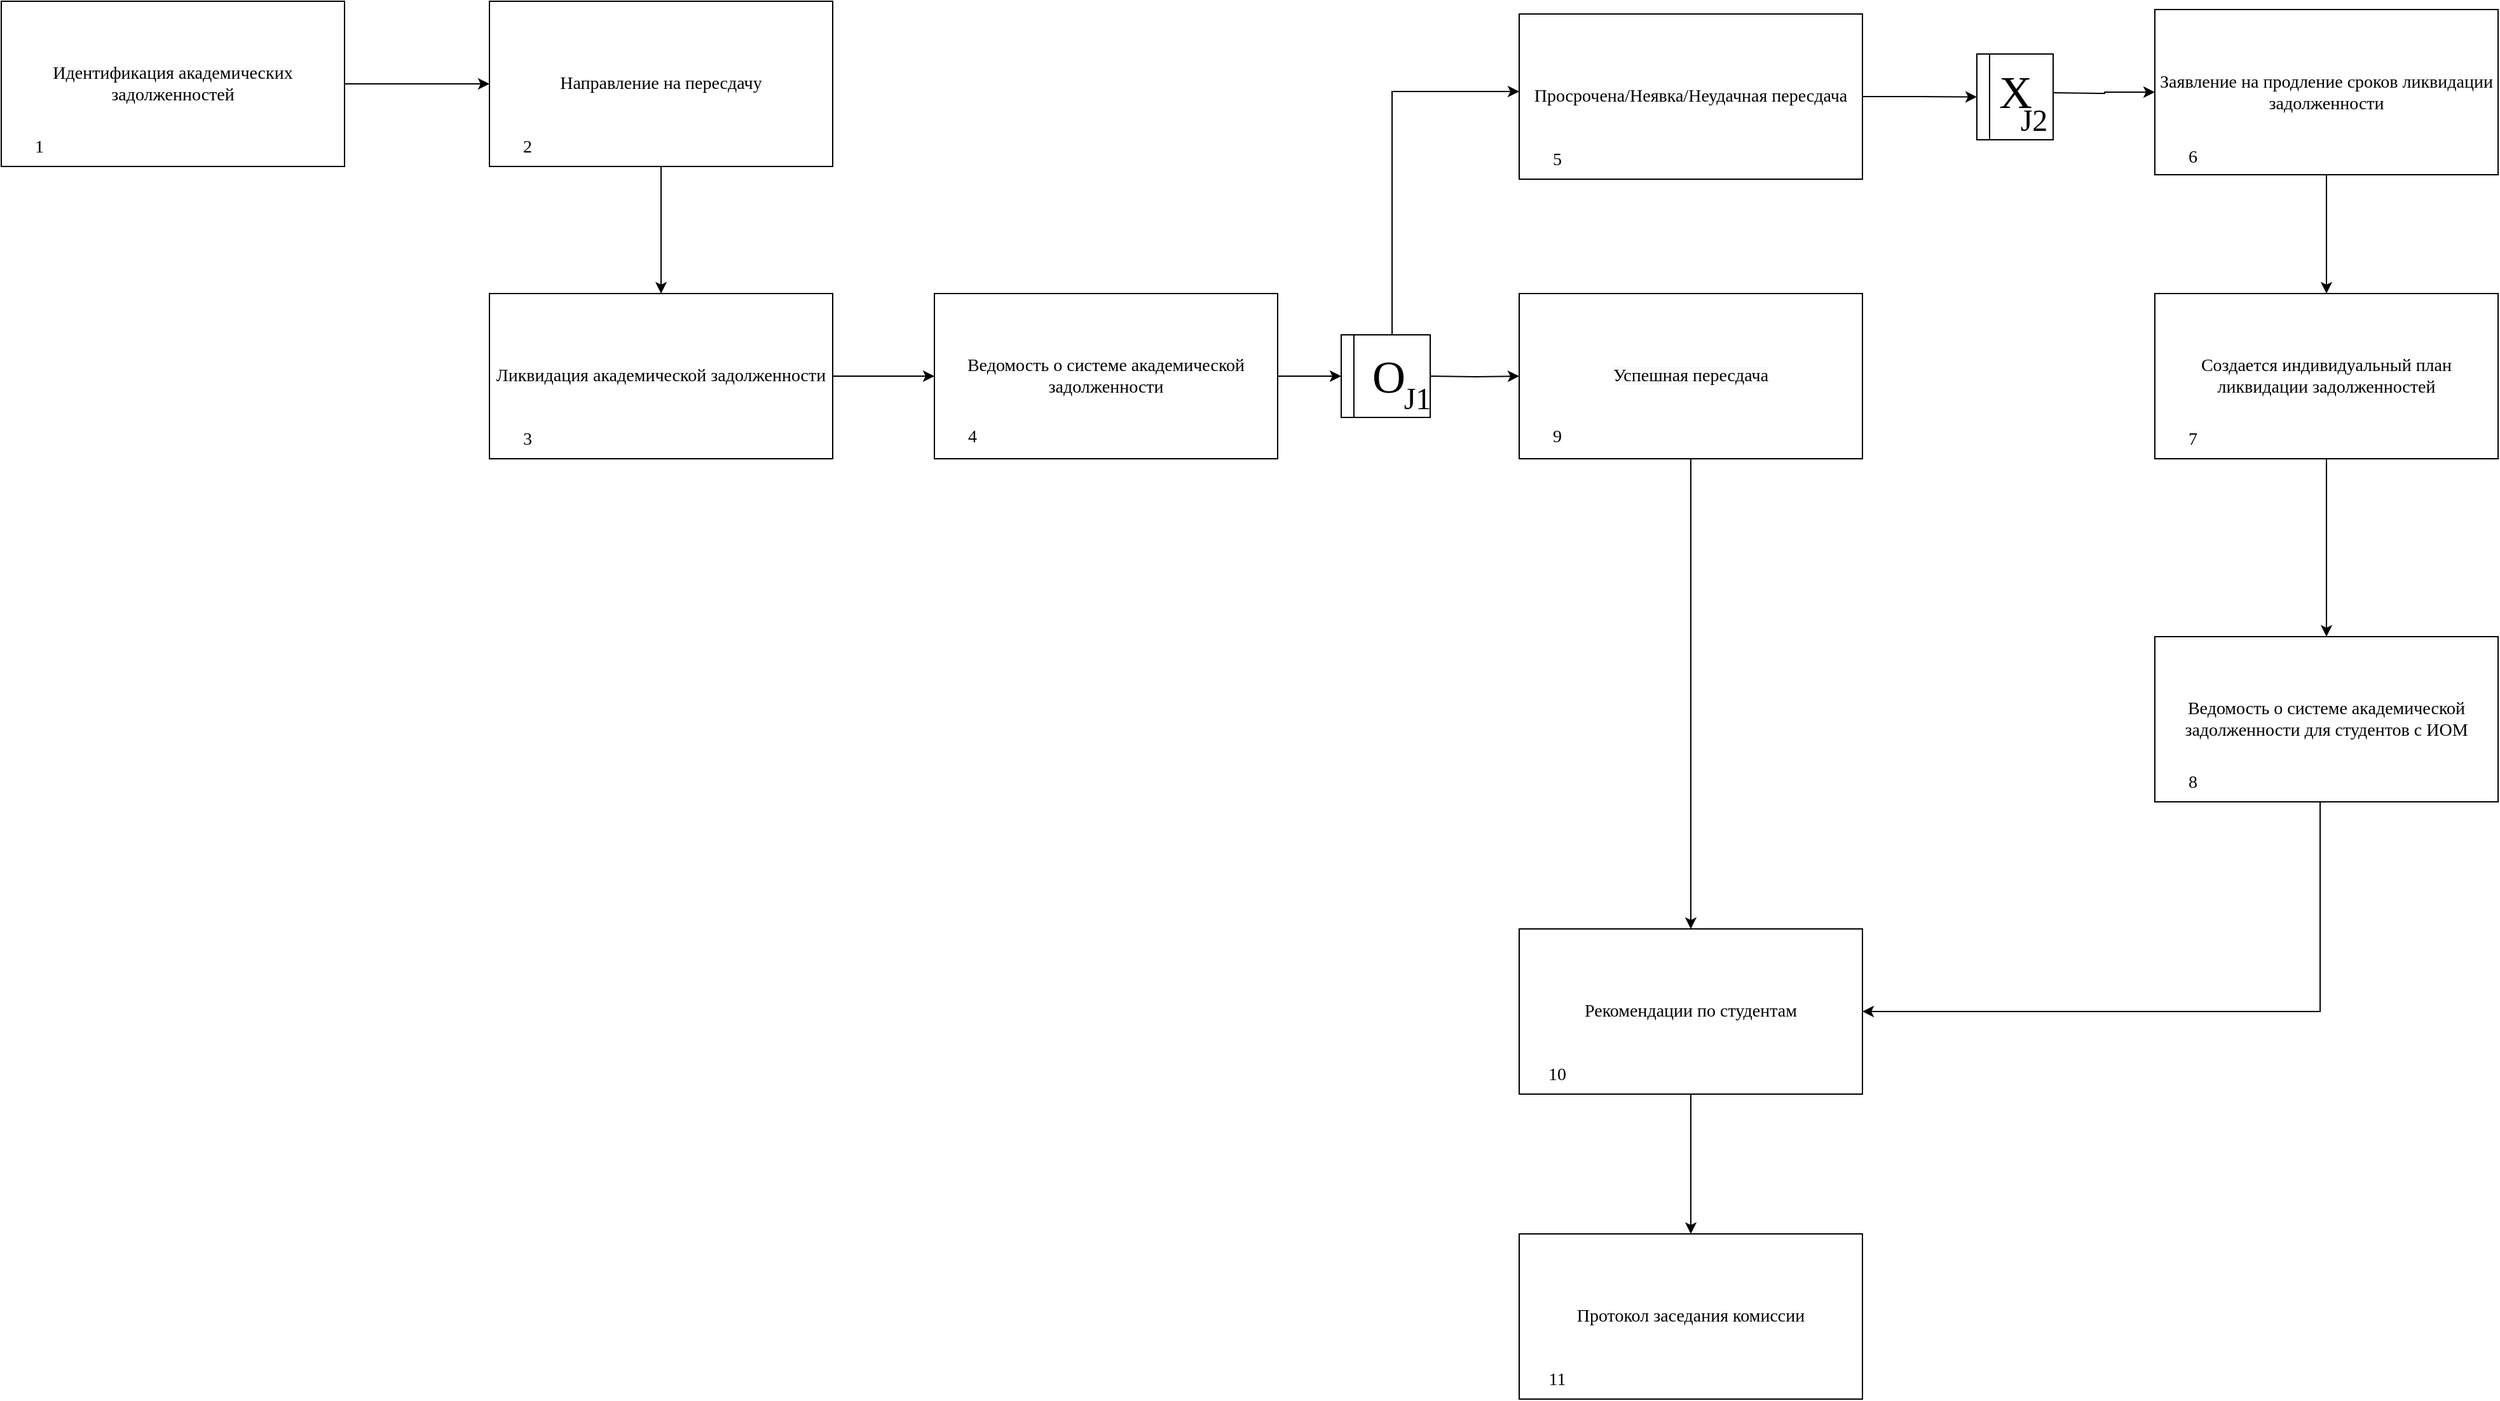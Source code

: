 <mxfile version="27.0.3">
  <diagram name="Страница — 1" id="Sz3Q9xjBe3Nz1H3cepPq">
    <mxGraphModel dx="992" dy="1019" grid="1" gridSize="10" guides="1" tooltips="1" connect="1" arrows="1" fold="1" page="1" pageScale="1" pageWidth="827" pageHeight="1169" math="0" shadow="0">
      <root>
        <mxCell id="0" />
        <mxCell id="1" parent="0" />
        <mxCell id="piFgci3BfcfY0e4ov18e-24" style="edgeStyle=orthogonalEdgeStyle;rounded=0;orthogonalLoop=1;jettySize=auto;html=1;entryX=0.5;entryY=0;entryDx=0;entryDy=0;" parent="1" source="5gw3Ha4KrqCUjMAuvRb3-2" target="5gw3Ha4KrqCUjMAuvRb3-25" edge="1">
          <mxGeometry relative="1" as="geometry" />
        </mxCell>
        <mxCell id="5gw3Ha4KrqCUjMAuvRb3-2" value="&lt;span style=&quot;font-family: &amp;quot;Times New Roman&amp;quot;; font-size: 14px;&quot;&gt;Направление на пересдачу&lt;/span&gt;" style="rounded=0;whiteSpace=wrap;html=1;" parent="1" vertex="1">
          <mxGeometry x="1490" y="60" width="270" height="130" as="geometry" />
        </mxCell>
        <mxCell id="5gw3Ha4KrqCUjMAuvRb3-5" value="&lt;font style=&quot;font-size: 14px;&quot; face=&quot;Times New Roman&quot;&gt;2&lt;/font&gt;" style="text;html=1;align=center;verticalAlign=middle;whiteSpace=wrap;rounded=0;" parent="1" vertex="1">
          <mxGeometry x="1490" y="160" width="60" height="30" as="geometry" />
        </mxCell>
        <mxCell id="5gw3Ha4KrqCUjMAuvRb3-39" style="edgeStyle=orthogonalEdgeStyle;rounded=0;orthogonalLoop=1;jettySize=auto;html=1;entryX=0;entryY=0.5;entryDx=0;entryDy=0;" parent="1" source="5gw3Ha4KrqCUjMAuvRb3-25" target="5gw3Ha4KrqCUjMAuvRb3-38" edge="1">
          <mxGeometry relative="1" as="geometry" />
        </mxCell>
        <mxCell id="5gw3Ha4KrqCUjMAuvRb3-25" value="&lt;span style=&quot;font-family: &amp;quot;Times New Roman&amp;quot;; font-size: 14px;&quot;&gt;Ликвидация академической задолженности&lt;/span&gt;" style="rounded=0;whiteSpace=wrap;html=1;" parent="1" vertex="1">
          <mxGeometry x="1490" y="290" width="270" height="130" as="geometry" />
        </mxCell>
        <mxCell id="5gw3Ha4KrqCUjMAuvRb3-50" style="edgeStyle=orthogonalEdgeStyle;rounded=0;orthogonalLoop=1;jettySize=auto;html=1;entryX=0;entryY=0.5;entryDx=0;entryDy=0;" parent="1" source="5gw3Ha4KrqCUjMAuvRb3-38" target="5gw3Ha4KrqCUjMAuvRb3-41" edge="1">
          <mxGeometry relative="1" as="geometry" />
        </mxCell>
        <mxCell id="5gw3Ha4KrqCUjMAuvRb3-38" value="&lt;span style=&quot;font-family: &amp;quot;Times New Roman&amp;quot;; font-size: 14px; text-align: start; caret-color: rgb(51, 144, 236); white-space-collapse: preserve; background-color: rgb(255, 255, 255);&quot;&gt;Ведомость о системе академической задолженности&lt;/span&gt;" style="rounded=0;whiteSpace=wrap;html=1;" parent="1" vertex="1">
          <mxGeometry x="1840" y="290" width="270" height="130" as="geometry" />
        </mxCell>
        <mxCell id="5gw3Ha4KrqCUjMAuvRb3-41" value="" style="swimlane;horizontal=0;whiteSpace=wrap;html=1;startSize=10;" parent="1" vertex="1">
          <mxGeometry x="2160" y="322.5" width="70" height="65" as="geometry" />
        </mxCell>
        <mxCell id="5gw3Ha4KrqCUjMAuvRb3-42" value="&lt;font style=&quot;font-size: 36px;&quot; face=&quot;Times New Roman&quot;&gt;O&lt;/font&gt;" style="text;html=1;align=center;verticalAlign=middle;resizable=0;points=[];autosize=1;strokeColor=none;fillColor=none;" parent="5gw3Ha4KrqCUjMAuvRb3-41" vertex="1">
          <mxGeometry x="12" y="3.5" width="50" height="60" as="geometry" />
        </mxCell>
        <mxCell id="5gw3Ha4KrqCUjMAuvRb3-64" value="&lt;font style=&quot;font-size: 24px;&quot; face=&quot;Times New Roman&quot;&gt;J1&lt;/font&gt;" style="text;html=1;align=center;verticalAlign=middle;whiteSpace=wrap;rounded=0;" parent="5gw3Ha4KrqCUjMAuvRb3-41" vertex="1">
          <mxGeometry x="30" y="35" width="60" height="30" as="geometry" />
        </mxCell>
        <mxCell id="piFgci3BfcfY0e4ov18e-9" style="edgeStyle=orthogonalEdgeStyle;rounded=0;orthogonalLoop=1;jettySize=auto;html=1;entryX=0;entryY=0.5;entryDx=0;entryDy=0;" parent="1" source="5gw3Ha4KrqCUjMAuvRb3-51" target="5gw3Ha4KrqCUjMAuvRb3-69" edge="1">
          <mxGeometry relative="1" as="geometry" />
        </mxCell>
        <mxCell id="5gw3Ha4KrqCUjMAuvRb3-51" value="&lt;font face=&quot;Times New Roman&quot;&gt;&lt;span style=&quot;font-size: 14px;&quot;&gt;Просрочена/Неявка/&lt;/span&gt;&lt;/font&gt;&lt;span style=&quot;font-family: &amp;quot;Times New Roman&amp;quot;; font-size: 14px; text-align: start; caret-color: rgb(51, 144, 236); white-space-collapse: preserve; background-color: rgb(255, 255, 255);&quot;&gt;Неудачная пересдача&lt;/span&gt;" style="rounded=0;whiteSpace=wrap;html=1;" parent="1" vertex="1">
          <mxGeometry x="2300" y="70" width="270" height="130" as="geometry" />
        </mxCell>
        <mxCell id="8M1rlkiAiIOnyB4yiGkj-3" style="edgeStyle=orthogonalEdgeStyle;rounded=0;orthogonalLoop=1;jettySize=auto;html=1;" parent="1" source="5gw3Ha4KrqCUjMAuvRb3-60" target="8M1rlkiAiIOnyB4yiGkj-1" edge="1">
          <mxGeometry relative="1" as="geometry" />
        </mxCell>
        <mxCell id="5gw3Ha4KrqCUjMAuvRb3-60" value="&lt;span style=&quot;font-family: &amp;quot;Times New Roman&amp;quot;; font-size: 14px; text-align: start; caret-color: rgb(51, 144, 236); white-space-collapse: preserve; background-color: rgb(255, 255, 255);&quot;&gt;Рекомендации по студентам&lt;/span&gt;" style="rounded=0;whiteSpace=wrap;html=1;" parent="1" vertex="1">
          <mxGeometry x="2300" y="790" width="270" height="130" as="geometry" />
        </mxCell>
        <mxCell id="5gw3Ha4KrqCUjMAuvRb3-69" value="" style="swimlane;horizontal=0;whiteSpace=wrap;html=1;startSize=10;" parent="1" vertex="1">
          <mxGeometry x="2660" y="101.5" width="60" height="67.5" as="geometry" />
        </mxCell>
        <mxCell id="5gw3Ha4KrqCUjMAuvRb3-70" value="&lt;font face=&quot;Times New Roman&quot;&gt;&lt;span style=&quot;font-size: 36px;&quot;&gt;X&lt;/span&gt;&lt;/font&gt;" style="text;html=1;align=center;verticalAlign=middle;resizable=0;points=[];autosize=1;strokeColor=none;fillColor=none;" parent="5gw3Ha4KrqCUjMAuvRb3-69" vertex="1">
          <mxGeometry x="5" width="50" height="60" as="geometry" />
        </mxCell>
        <mxCell id="5gw3Ha4KrqCUjMAuvRb3-74" value="&lt;font style=&quot;font-size: 24px;&quot; face=&quot;Times New Roman&quot;&gt;J2&lt;/font&gt;" style="text;html=1;align=center;verticalAlign=middle;whiteSpace=wrap;rounded=0;" parent="5gw3Ha4KrqCUjMAuvRb3-69" vertex="1">
          <mxGeometry x="30" y="37.5" width="30" height="30" as="geometry" />
        </mxCell>
        <mxCell id="5gw3Ha4KrqCUjMAuvRb3-88" value="&lt;font face=&quot;Times New Roman&quot;&gt;&lt;span style=&quot;font-size: 14px;&quot;&gt;4&lt;/span&gt;&lt;/font&gt;" style="text;html=1;align=center;verticalAlign=middle;whiteSpace=wrap;rounded=0;" parent="1" vertex="1">
          <mxGeometry x="1840" y="387.5" width="60" height="30" as="geometry" />
        </mxCell>
        <mxCell id="5gw3Ha4KrqCUjMAuvRb3-89" value="&lt;font style=&quot;font-size: 14px;&quot; face=&quot;Times New Roman&quot;&gt;5&lt;/font&gt;" style="text;html=1;align=center;verticalAlign=middle;whiteSpace=wrap;rounded=0;" parent="1" vertex="1">
          <mxGeometry x="2300" y="170" width="60" height="30" as="geometry" />
        </mxCell>
        <mxCell id="piFgci3BfcfY0e4ov18e-2" value="&lt;font face=&quot;Times New Roman&quot;&gt;&lt;span style=&quot;font-size: 14px;&quot;&gt;3&lt;/span&gt;&lt;/font&gt;" style="text;html=1;align=center;verticalAlign=middle;whiteSpace=wrap;rounded=0;" parent="1" vertex="1">
          <mxGeometry x="1490" y="390" width="60" height="30" as="geometry" />
        </mxCell>
        <mxCell id="kKS5L1IY6jKayHBlHwoI-1" style="edgeStyle=orthogonalEdgeStyle;rounded=0;orthogonalLoop=1;jettySize=auto;html=1;entryX=0;entryY=0.5;entryDx=0;entryDy=0;" parent="1" source="piFgci3BfcfY0e4ov18e-4" target="5gw3Ha4KrqCUjMAuvRb3-2" edge="1">
          <mxGeometry relative="1" as="geometry" />
        </mxCell>
        <mxCell id="piFgci3BfcfY0e4ov18e-4" value="&lt;font face=&quot;Times New Roman&quot;&gt;&lt;span style=&quot;font-size: 14px;&quot;&gt;Идентификация академических задолженностей&lt;/span&gt;&lt;/font&gt;" style="rounded=0;whiteSpace=wrap;html=1;" parent="1" vertex="1">
          <mxGeometry x="1106" y="60" width="270" height="130" as="geometry" />
        </mxCell>
        <mxCell id="piFgci3BfcfY0e4ov18e-6" value="&lt;font style=&quot;font-size: 14px;&quot; face=&quot;Times New Roman&quot;&gt;1&lt;/font&gt;" style="text;html=1;align=center;verticalAlign=middle;whiteSpace=wrap;rounded=0;" parent="1" vertex="1">
          <mxGeometry x="1106" y="160" width="60" height="30" as="geometry" />
        </mxCell>
        <mxCell id="piFgci3BfcfY0e4ov18e-13" style="edgeStyle=orthogonalEdgeStyle;rounded=0;orthogonalLoop=1;jettySize=auto;html=1;entryX=0.5;entryY=0;entryDx=0;entryDy=0;" parent="1" source="piFgci3BfcfY0e4ov18e-10" target="piFgci3BfcfY0e4ov18e-12" edge="1">
          <mxGeometry relative="1" as="geometry" />
        </mxCell>
        <mxCell id="piFgci3BfcfY0e4ov18e-10" value="&lt;span style=&quot;font-family: &amp;quot;Times New Roman&amp;quot;; font-size: 14px;&quot;&gt;Заявление на продление сроков ликвидации задолженности&lt;/span&gt;" style="rounded=0;whiteSpace=wrap;html=1;" parent="1" vertex="1">
          <mxGeometry x="2800" y="66.5" width="270" height="130" as="geometry" />
        </mxCell>
        <mxCell id="piFgci3BfcfY0e4ov18e-16" style="edgeStyle=orthogonalEdgeStyle;rounded=0;orthogonalLoop=1;jettySize=auto;html=1;entryX=0.5;entryY=0;entryDx=0;entryDy=0;" parent="1" source="piFgci3BfcfY0e4ov18e-12" target="piFgci3BfcfY0e4ov18e-15" edge="1">
          <mxGeometry relative="1" as="geometry" />
        </mxCell>
        <mxCell id="piFgci3BfcfY0e4ov18e-12" value="&lt;span style=&quot;font-family: &amp;quot;Times New Roman&amp;quot;; font-size: 14px; text-align: start; caret-color: rgb(51, 144, 236); white-space-collapse: preserve; background-color: rgb(255, 255, 255);&quot;&gt;Создается индивидуальный план ликвидации задолженностей&lt;/span&gt;" style="rounded=0;whiteSpace=wrap;html=1;" parent="1" vertex="1">
          <mxGeometry x="2800" y="290" width="270" height="130" as="geometry" />
        </mxCell>
        <mxCell id="piFgci3BfcfY0e4ov18e-45" style="edgeStyle=orthogonalEdgeStyle;rounded=0;orthogonalLoop=1;jettySize=auto;html=1;entryX=1;entryY=0.5;entryDx=0;entryDy=0;" parent="1" source="piFgci3BfcfY0e4ov18e-15" target="5gw3Ha4KrqCUjMAuvRb3-60" edge="1">
          <mxGeometry relative="1" as="geometry">
            <Array as="points">
              <mxPoint x="2930" y="855" />
            </Array>
          </mxGeometry>
        </mxCell>
        <mxCell id="piFgci3BfcfY0e4ov18e-15" value="&lt;span style=&quot;font-family: &amp;quot;Times New Roman&amp;quot;; font-size: 14px; text-align: start; caret-color: rgb(51, 144, 236); white-space-collapse: preserve; background-color: rgb(255, 255, 255);&quot;&gt;Ведомость о системе академической задолженности для студентов с ИОМ&lt;/span&gt;" style="rounded=0;whiteSpace=wrap;html=1;" parent="1" vertex="1">
          <mxGeometry x="2800" y="560" width="270" height="130" as="geometry" />
        </mxCell>
        <mxCell id="piFgci3BfcfY0e4ov18e-20" value="&lt;font style=&quot;font-size: 14px;&quot; face=&quot;Times New Roman&quot;&gt;6&lt;/font&gt;" style="text;html=1;align=center;verticalAlign=middle;whiteSpace=wrap;rounded=0;" parent="1" vertex="1">
          <mxGeometry x="2800" y="167.5" width="60" height="30" as="geometry" />
        </mxCell>
        <mxCell id="piFgci3BfcfY0e4ov18e-21" value="&lt;font style=&quot;font-size: 14px;&quot; face=&quot;Times New Roman&quot;&gt;7&lt;/font&gt;" style="text;html=1;align=center;verticalAlign=middle;whiteSpace=wrap;rounded=0;" parent="1" vertex="1">
          <mxGeometry x="2800" y="390" width="60" height="30" as="geometry" />
        </mxCell>
        <mxCell id="piFgci3BfcfY0e4ov18e-22" value="&lt;font style=&quot;font-size: 14px;&quot; face=&quot;Times New Roman&quot;&gt;8&lt;/font&gt;" style="text;html=1;align=center;verticalAlign=middle;whiteSpace=wrap;rounded=0;" parent="1" vertex="1">
          <mxGeometry x="2800" y="660" width="60" height="30" as="geometry" />
        </mxCell>
        <mxCell id="piFgci3BfcfY0e4ov18e-23" value="&lt;font style=&quot;font-size: 14px;&quot; face=&quot;Times New Roman&quot;&gt;10&lt;/font&gt;" style="text;html=1;align=center;verticalAlign=middle;whiteSpace=wrap;rounded=0;" parent="1" vertex="1">
          <mxGeometry x="2300" y="890" width="60" height="30" as="geometry" />
        </mxCell>
        <mxCell id="piFgci3BfcfY0e4ov18e-43" style="edgeStyle=orthogonalEdgeStyle;rounded=0;orthogonalLoop=1;jettySize=auto;html=1;" parent="1" source="piFgci3BfcfY0e4ov18e-38" target="5gw3Ha4KrqCUjMAuvRb3-60" edge="1">
          <mxGeometry relative="1" as="geometry" />
        </mxCell>
        <mxCell id="piFgci3BfcfY0e4ov18e-38" value="&lt;span style=&quot;color: rgb(0, 0, 0); font-family: &amp;quot;Times New Roman&amp;quot;; font-size: 14px; background-color: rgb(251, 251, 251); float: none; display: inline !important;&quot;&gt;Успешная пересдача&lt;/span&gt;" style="rounded=0;whiteSpace=wrap;html=1;" parent="1" vertex="1">
          <mxGeometry x="2300" y="290" width="270" height="130" as="geometry" />
        </mxCell>
        <mxCell id="piFgci3BfcfY0e4ov18e-39" style="edgeStyle=orthogonalEdgeStyle;rounded=0;orthogonalLoop=1;jettySize=auto;html=1;" parent="1" target="piFgci3BfcfY0e4ov18e-10" edge="1">
          <mxGeometry relative="1" as="geometry">
            <mxPoint x="2720" y="132" as="sourcePoint" />
          </mxGeometry>
        </mxCell>
        <mxCell id="piFgci3BfcfY0e4ov18e-42" style="edgeStyle=orthogonalEdgeStyle;rounded=0;orthogonalLoop=1;jettySize=auto;html=1;entryX=0;entryY=0.5;entryDx=0;entryDy=0;" parent="1" target="piFgci3BfcfY0e4ov18e-38" edge="1">
          <mxGeometry relative="1" as="geometry">
            <mxPoint x="2230" y="355" as="sourcePoint" />
          </mxGeometry>
        </mxCell>
        <mxCell id="piFgci3BfcfY0e4ov18e-47" value="&lt;font style=&quot;font-size: 14px;&quot; face=&quot;Times New Roman&quot;&gt;9&lt;/font&gt;" style="text;html=1;align=center;verticalAlign=middle;whiteSpace=wrap;rounded=0;" parent="1" vertex="1">
          <mxGeometry x="2300" y="387.5" width="60" height="30" as="geometry" />
        </mxCell>
        <mxCell id="piFgci3BfcfY0e4ov18e-52" style="edgeStyle=orthogonalEdgeStyle;rounded=0;orthogonalLoop=1;jettySize=auto;html=1;entryX=0;entryY=0.5;entryDx=0;entryDy=0;" parent="1" edge="1">
          <mxGeometry relative="1" as="geometry">
            <mxPoint x="2200" y="322" as="sourcePoint" />
            <mxPoint x="2300" y="131" as="targetPoint" />
            <Array as="points">
              <mxPoint x="2200" y="131" />
            </Array>
          </mxGeometry>
        </mxCell>
        <mxCell id="8M1rlkiAiIOnyB4yiGkj-1" value="&lt;span style=&quot;font-family: &amp;quot;Times New Roman&amp;quot;; font-size: 14px; text-align: start; caret-color: rgb(51, 144, 236); white-space-collapse: preserve; background-color: rgb(255, 255, 255);&quot;&gt;Протокол заседания комиссии&lt;/span&gt;" style="rounded=0;whiteSpace=wrap;html=1;" parent="1" vertex="1">
          <mxGeometry x="2300" y="1030" width="270" height="130" as="geometry" />
        </mxCell>
        <mxCell id="8M1rlkiAiIOnyB4yiGkj-2" value="&lt;font style=&quot;font-size: 14px;&quot; face=&quot;Times New Roman&quot;&gt;11&lt;/font&gt;" style="text;html=1;align=center;verticalAlign=middle;whiteSpace=wrap;rounded=0;" parent="1" vertex="1">
          <mxGeometry x="2300" y="1130" width="60" height="30" as="geometry" />
        </mxCell>
      </root>
    </mxGraphModel>
  </diagram>
</mxfile>
